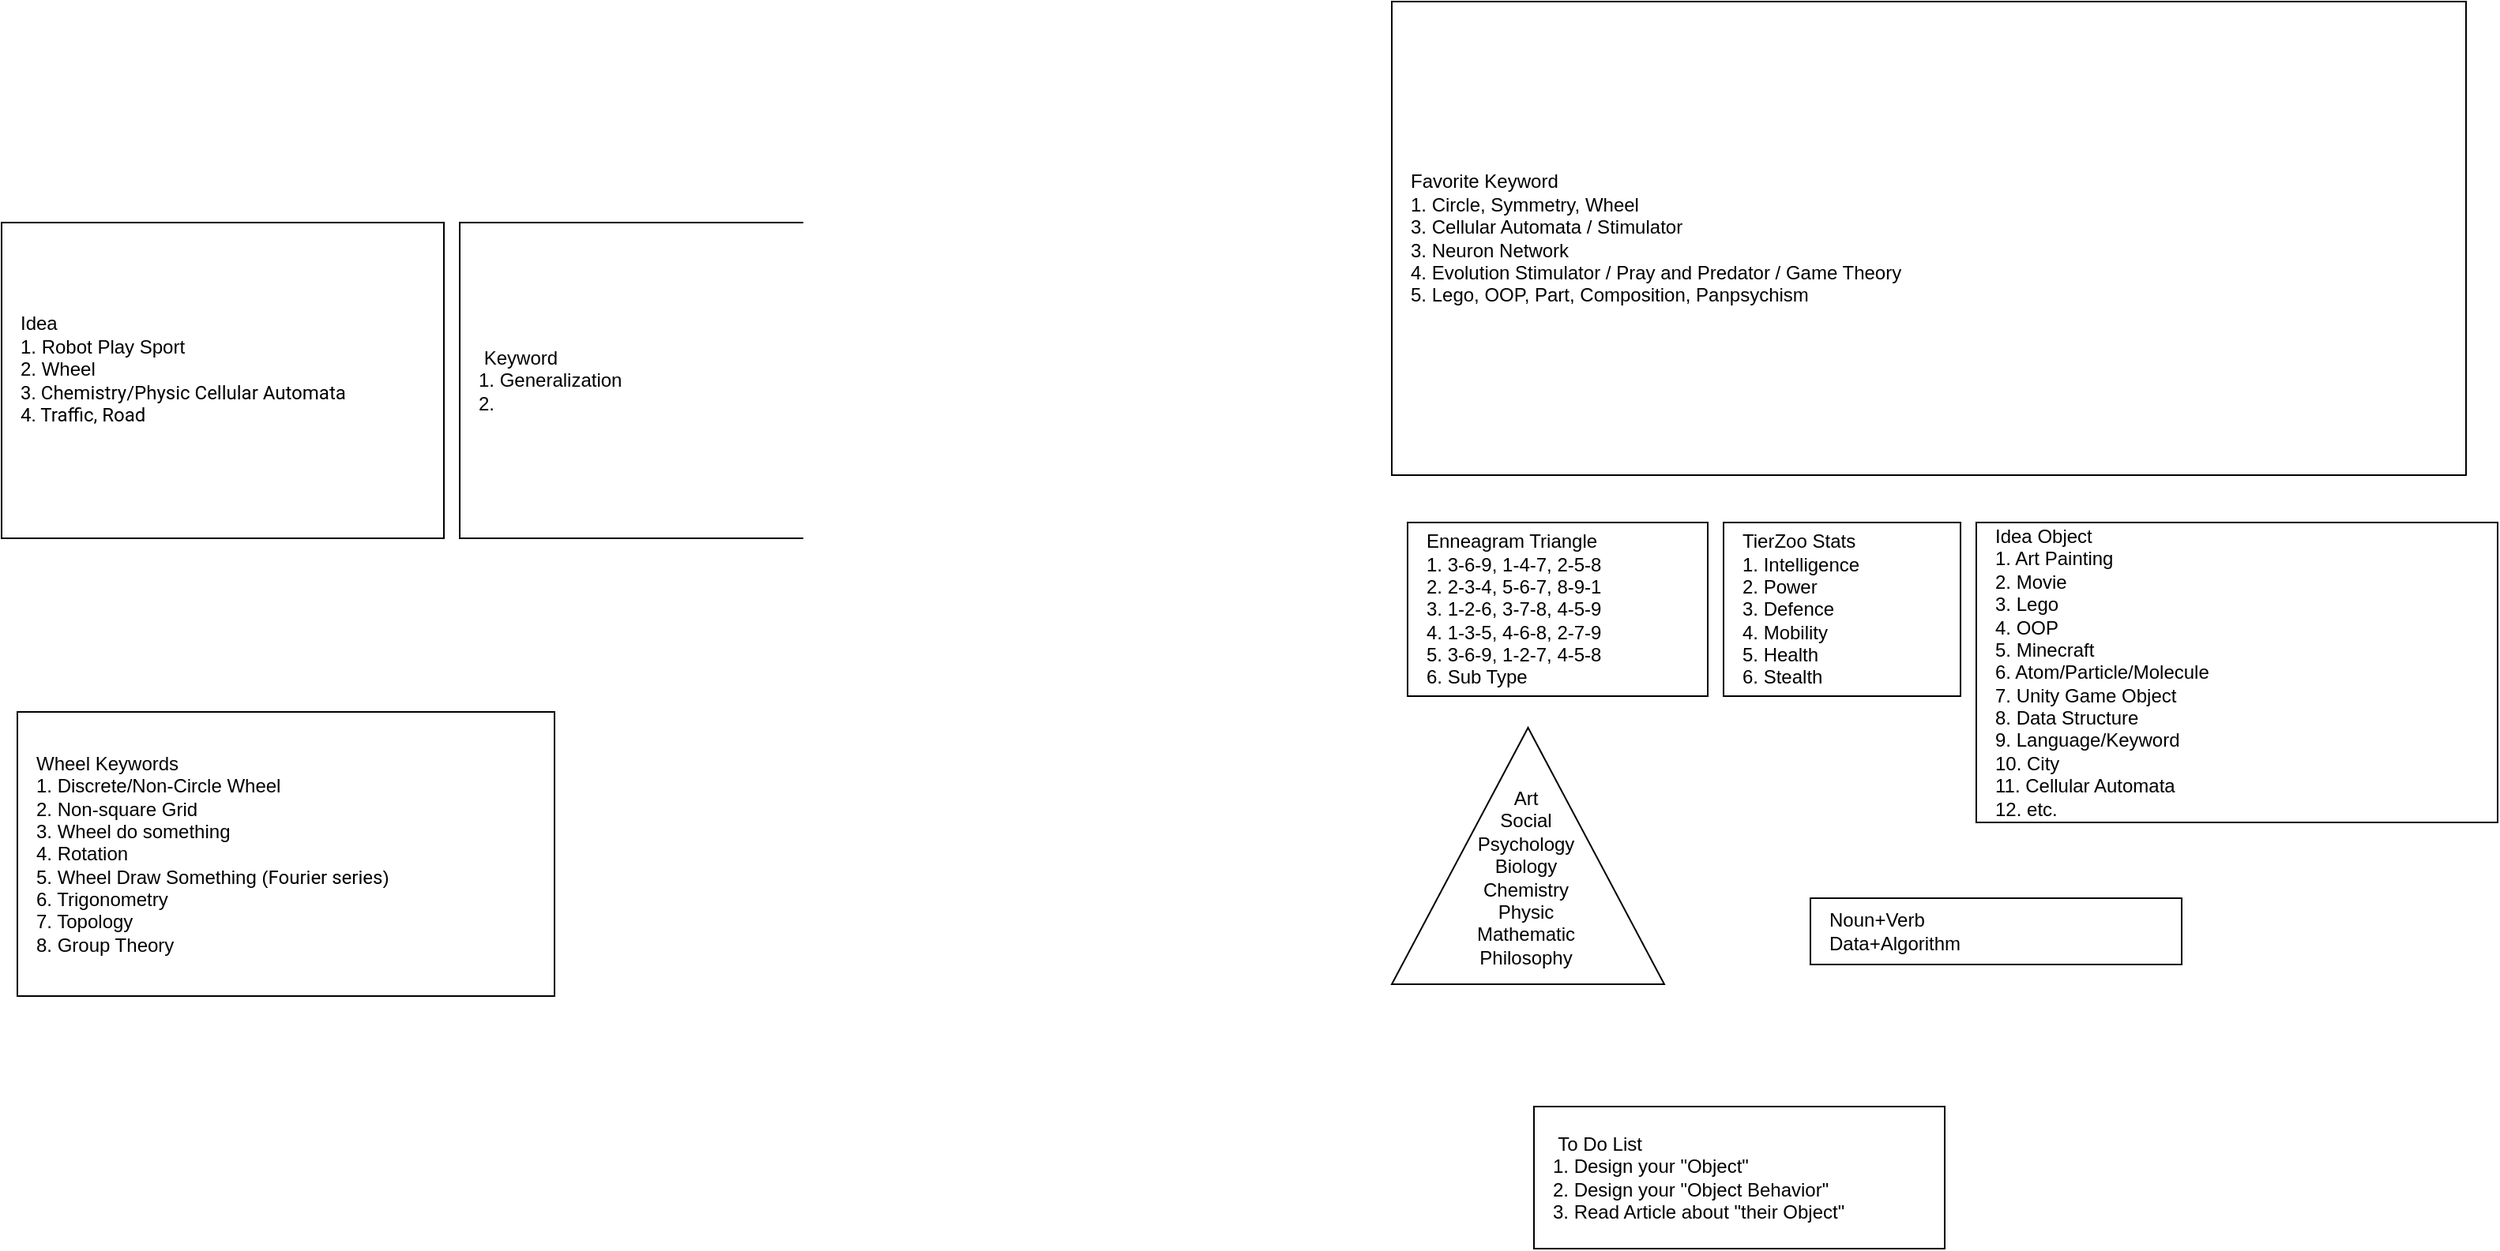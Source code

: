 <mxfile version="17.4.6" type="github">
  <diagram id="wpo0BYYLYNsAASZYDaur" name="Page-1">
    <mxGraphModel dx="6" dy="942" grid="1" gridSize="10" guides="1" tooltips="1" connect="1" arrows="1" fold="1" page="1" pageScale="1" pageWidth="850" pageHeight="1100" math="0" shadow="0">
      <root>
        <mxCell id="0" />
        <mxCell id="1" parent="0" />
        <mxCell id="cYPjLRmNBzGmEogiyvE0-2" value="&lt;span&gt; Idea&lt;br&gt;1. Robot Play Sport&lt;br&gt;2. Wheel&lt;/span&gt;&lt;span style=&quot;font-family: &amp;#34;roboto&amp;#34; , &amp;#34;arial&amp;#34; , sans-serif&quot;&gt;&lt;br&gt;3. Chemistry/Physic Cellular Automata&lt;br&gt;4. Traffic, Road&lt;br&gt;&lt;/span&gt;&lt;span&gt;&lt;br&gt;&lt;/span&gt;" style="rounded=0;whiteSpace=wrap;html=1;align=left;spacingLeft=10;" parent="1" vertex="1">
          <mxGeometry x="1710" y="170" width="280" height="200" as="geometry" />
        </mxCell>
        <mxCell id="cYPjLRmNBzGmEogiyvE0-5" value="&lt;span style=&quot;white-space: pre&quot;&gt; &lt;/span&gt;Keyword&lt;br&gt;1. Generalization&lt;br&gt;2.&amp;nbsp;" style="rounded=0;whiteSpace=wrap;html=1;align=left;spacingLeft=10;" parent="1" vertex="1">
          <mxGeometry x="2000" y="170" width="300" height="200" as="geometry" />
        </mxCell>
        <mxCell id="cYPjLRmNBzGmEogiyvE0-31" value="&lt;span&gt; &lt;/span&gt;Wheel Keywords&lt;br&gt;1. Discrete/Non-Circle Wheel&lt;br&gt;2. Non-square Grid&lt;br&gt;3. Wheel do something&lt;br&gt;4. Rotation&lt;br&gt;5. Wheel Draw Something (&lt;span style=&quot;font-family: &amp;#34;roboto&amp;#34; , &amp;#34;arial&amp;#34; , sans-serif&quot;&gt;Fourier series&lt;/span&gt;)&lt;br&gt;6. Trigonometry&lt;br&gt;7. Topology&lt;br&gt;8. Group Theory" style="rounded=0;whiteSpace=wrap;html=1;align=left;spacingLeft=10;" parent="1" vertex="1">
          <mxGeometry x="1720" y="480" width="340" height="180" as="geometry" />
        </mxCell>
        <mxCell id="cYPjLRmNBzGmEogiyvE0-32" value="&lt;span&gt; Favorite Keyword&lt;/span&gt;&lt;br&gt;&lt;span&gt;1. Circle, Symmetry, Wheel&lt;/span&gt;&lt;span&gt;&lt;br&gt;&lt;/span&gt;3. Cellular Automata / Stimulator&lt;br&gt;3. Neuron Network&lt;br&gt;4. Evolution Stimulator /&amp;nbsp;&lt;span&gt;Pray and Predator / Game Theory&lt;/span&gt;&lt;br&gt;5. Lego, OOP, Part, Composition,&amp;nbsp;Panpsychism&amp;nbsp;" style="rounded=0;whiteSpace=wrap;html=1;align=left;spacingLeft=10;" parent="1" vertex="1">
          <mxGeometry x="2590" y="30" width="680" height="300" as="geometry" />
        </mxCell>
        <mxCell id="u3w45yhXo8oZy2j_eaT7-1" value="&lt;span&gt;	Enneagram Triangle&lt;br&gt;1. 3-6-9, 1-4-7, 2-5-8&lt;br&gt;2. 2-3-4, 5-6-7, 8-9-1&lt;br&gt;3. 1-2-6, 3-7-8, 4-5-9&lt;br&gt;4. 1-3-5, 4-6-8, 2-7-9&lt;br&gt;&lt;/span&gt;&lt;span&gt;5. 3-6-9, 1-2-7, 4-5-8&lt;/span&gt;&lt;span&gt;&lt;br&gt;6. Sub Type&lt;br&gt;&lt;/span&gt;" style="rounded=0;whiteSpace=wrap;html=1;align=left;spacingLeft=10;" vertex="1" parent="1">
          <mxGeometry x="2600" y="360" width="190" height="110" as="geometry" />
        </mxCell>
        <mxCell id="u3w45yhXo8oZy2j_eaT7-2" value="&lt;span style=&quot;white-space: pre&quot;&gt;TierZoo Stats&lt;br&gt;1. Intelligence&lt;br&gt;2. Power&lt;br&gt;3. Defence&lt;br&gt;4. Mobility&lt;br&gt;5. Health&lt;br&gt;6. Stealth&lt;br&gt;&lt;/span&gt;" style="rounded=0;whiteSpace=wrap;html=1;align=left;spacingLeft=10;" vertex="1" parent="1">
          <mxGeometry x="2800" y="360" width="150" height="110" as="geometry" />
        </mxCell>
        <mxCell id="u3w45yhXo8oZy2j_eaT7-15" value="" style="group" vertex="1" connectable="0" parent="1">
          <mxGeometry x="2590" y="490" width="172.5" height="162.5" as="geometry" />
        </mxCell>
        <mxCell id="u3w45yhXo8oZy2j_eaT7-13" value="" style="triangle;whiteSpace=wrap;html=1;rotation=-90;" vertex="1" parent="u3w45yhXo8oZy2j_eaT7-15">
          <mxGeometry x="5" y="-5" width="162.5" height="172.5" as="geometry" />
        </mxCell>
        <mxCell id="u3w45yhXo8oZy2j_eaT7-14" value="&lt;span style=&quot;background-color: rgb(255 , 255 , 255)&quot;&gt;Art&lt;/span&gt;&lt;br style=&quot;background-color: rgb(255 , 255 , 255)&quot;&gt;&lt;span style=&quot;background-color: rgb(255 , 255 , 255)&quot;&gt;Social&lt;/span&gt;&lt;br style=&quot;background-color: rgb(255 , 255 , 255)&quot;&gt;&lt;span style=&quot;background-color: rgb(255 , 255 , 255)&quot;&gt;Psychology&lt;/span&gt;&lt;br style=&quot;background-color: rgb(255 , 255 , 255)&quot;&gt;&lt;span style=&quot;background-color: rgb(255 , 255 , 255)&quot;&gt;Biology&lt;/span&gt;&lt;br style=&quot;background-color: rgb(255 , 255 , 255)&quot;&gt;&lt;span style=&quot;background-color: rgb(255 , 255 , 255)&quot;&gt;Chemistry&lt;/span&gt;&lt;br style=&quot;background-color: rgb(255 , 255 , 255)&quot;&gt;&lt;span style=&quot;background-color: rgb(255 , 255 , 255)&quot;&gt;Physic&lt;/span&gt;&lt;br style=&quot;background-color: rgb(255 , 255 , 255)&quot;&gt;&lt;span style=&quot;background-color: rgb(255 , 255 , 255)&quot;&gt;Mathematic&lt;/span&gt;&lt;br style=&quot;background-color: rgb(255 , 255 , 255)&quot;&gt;&lt;span style=&quot;background-color: rgb(255 , 255 , 255)&quot;&gt;Philosophy&lt;/span&gt;" style="text;html=1;strokeColor=none;fillColor=none;align=center;verticalAlign=middle;whiteSpace=wrap;rounded=0;" vertex="1" parent="u3w45yhXo8oZy2j_eaT7-15">
          <mxGeometry x="55" y="80" width="60" height="30" as="geometry" />
        </mxCell>
        <mxCell id="u3w45yhXo8oZy2j_eaT7-16" value="Idea Object&lt;br&gt;1. Art Painting&lt;br&gt;2. Movie&lt;br&gt;3. Lego&lt;br&gt;4. OOP&lt;br&gt;5. Minecraft&lt;br&gt;6. Atom/Particle/Molecule&lt;br&gt;7. Unity Game Object&lt;br&gt;8. Data Structure&lt;br&gt;9. Language/Keyword&lt;br&gt;10. City&lt;br&gt;11. Cellular Automata&lt;br&gt;12. etc." style="rounded=0;whiteSpace=wrap;html=1;align=left;spacingLeft=10;" vertex="1" parent="1">
          <mxGeometry x="2960" y="360" width="330" height="190" as="geometry" />
        </mxCell>
        <mxCell id="u3w45yhXo8oZy2j_eaT7-18" value="Noun+Verb&lt;br&gt;Data+Algorithm" style="rounded=0;whiteSpace=wrap;html=1;align=left;spacingLeft=10;" vertex="1" parent="1">
          <mxGeometry x="2855" y="598" width="235" height="42" as="geometry" />
        </mxCell>
        <mxCell id="u3w45yhXo8oZy2j_eaT7-19" value="&lt;span style=&quot;white-space: pre&quot;&gt;	To Do List&lt;br&gt;1. Design your &quot;Object&quot;&lt;br/&gt;2. Design your &quot;Object Behavior&quot;&lt;br&gt;3. Read Article about &quot;their Object&quot;&lt;br&gt;&lt;/span&gt;" style="rounded=0;whiteSpace=wrap;html=1;align=left;spacingLeft=10;" vertex="1" parent="1">
          <mxGeometry x="2680" y="730" width="260" height="90" as="geometry" />
        </mxCell>
      </root>
    </mxGraphModel>
  </diagram>
</mxfile>
